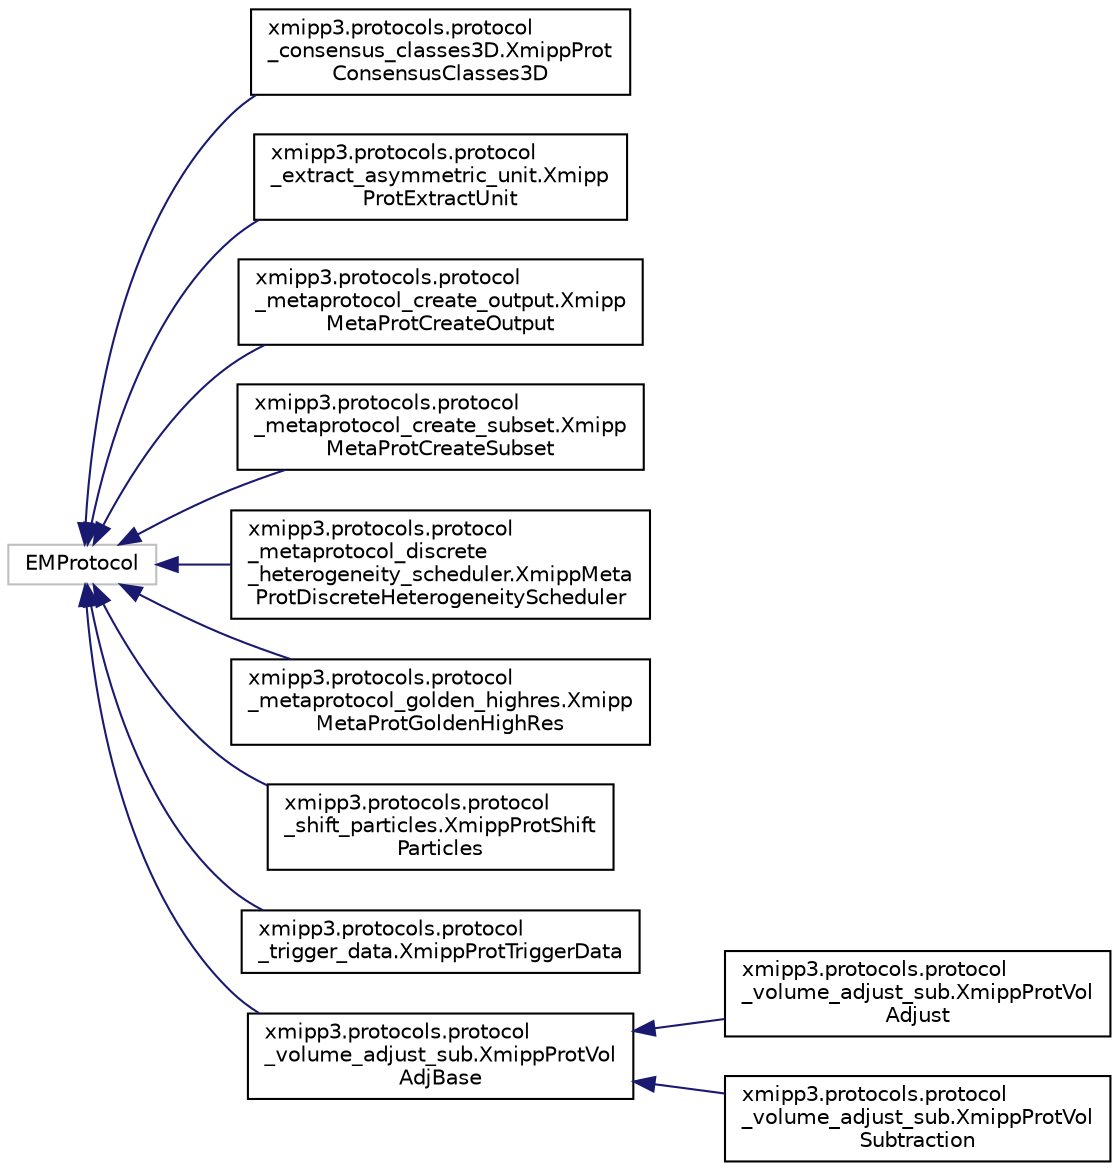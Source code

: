 digraph "Graphical Class Hierarchy"
{
  edge [fontname="Helvetica",fontsize="10",labelfontname="Helvetica",labelfontsize="10"];
  node [fontname="Helvetica",fontsize="10",shape=record];
  rankdir="LR";
  Node483 [label="EMProtocol",height=0.2,width=0.4,color="grey75", fillcolor="white", style="filled"];
  Node483 -> Node0 [dir="back",color="midnightblue",fontsize="10",style="solid",fontname="Helvetica"];
  Node0 [label="xmipp3.protocols.protocol\l_consensus_classes3D.XmippProt\lConsensusClasses3D",height=0.2,width=0.4,color="black", fillcolor="white", style="filled",URL="$classxmipp3_1_1protocols_1_1protocol__consensus__classes3D_1_1XmippProtConsensusClasses3D.html"];
  Node483 -> Node485 [dir="back",color="midnightblue",fontsize="10",style="solid",fontname="Helvetica"];
  Node485 [label="xmipp3.protocols.protocol\l_extract_asymmetric_unit.Xmipp\lProtExtractUnit",height=0.2,width=0.4,color="black", fillcolor="white", style="filled",URL="$classxmipp3_1_1protocols_1_1protocol__extract__asymmetric__unit_1_1XmippProtExtractUnit.html"];
  Node483 -> Node486 [dir="back",color="midnightblue",fontsize="10",style="solid",fontname="Helvetica"];
  Node486 [label="xmipp3.protocols.protocol\l_metaprotocol_create_output.Xmipp\lMetaProtCreateOutput",height=0.2,width=0.4,color="black", fillcolor="white", style="filled",URL="$classxmipp3_1_1protocols_1_1protocol__metaprotocol__create__output_1_1XmippMetaProtCreateOutput.html"];
  Node483 -> Node487 [dir="back",color="midnightblue",fontsize="10",style="solid",fontname="Helvetica"];
  Node487 [label="xmipp3.protocols.protocol\l_metaprotocol_create_subset.Xmipp\lMetaProtCreateSubset",height=0.2,width=0.4,color="black", fillcolor="white", style="filled",URL="$classxmipp3_1_1protocols_1_1protocol__metaprotocol__create__subset_1_1XmippMetaProtCreateSubset.html"];
  Node483 -> Node488 [dir="back",color="midnightblue",fontsize="10",style="solid",fontname="Helvetica"];
  Node488 [label="xmipp3.protocols.protocol\l_metaprotocol_discrete\l_heterogeneity_scheduler.XmippMeta\lProtDiscreteHeterogeneityScheduler",height=0.2,width=0.4,color="black", fillcolor="white", style="filled",URL="$classxmipp3_1_1protocols_1_1protocol__metaprotocol__discrete__heterogeneity__scheduler_1_1XmippM3f62c4fa4b97f32867598eeede2b093c.html"];
  Node483 -> Node489 [dir="back",color="midnightblue",fontsize="10",style="solid",fontname="Helvetica"];
  Node489 [label="xmipp3.protocols.protocol\l_metaprotocol_golden_highres.Xmipp\lMetaProtGoldenHighRes",height=0.2,width=0.4,color="black", fillcolor="white", style="filled",URL="$classxmipp3_1_1protocols_1_1protocol__metaprotocol__golden__highres_1_1XmippMetaProtGoldenHighRes.html"];
  Node483 -> Node490 [dir="back",color="midnightblue",fontsize="10",style="solid",fontname="Helvetica"];
  Node490 [label="xmipp3.protocols.protocol\l_shift_particles.XmippProtShift\lParticles",height=0.2,width=0.4,color="black", fillcolor="white", style="filled",URL="$classxmipp3_1_1protocols_1_1protocol__shift__particles_1_1XmippProtShiftParticles.html"];
  Node483 -> Node491 [dir="back",color="midnightblue",fontsize="10",style="solid",fontname="Helvetica"];
  Node491 [label="xmipp3.protocols.protocol\l_trigger_data.XmippProtTriggerData",height=0.2,width=0.4,color="black", fillcolor="white", style="filled",URL="$classxmipp3_1_1protocols_1_1protocol__trigger__data_1_1XmippProtTriggerData.html"];
  Node483 -> Node492 [dir="back",color="midnightblue",fontsize="10",style="solid",fontname="Helvetica"];
  Node492 [label="xmipp3.protocols.protocol\l_volume_adjust_sub.XmippProtVol\lAdjBase",height=0.2,width=0.4,color="black", fillcolor="white", style="filled",URL="$classxmipp3_1_1protocols_1_1protocol__volume__adjust__sub_1_1XmippProtVolAdjBase.html"];
  Node492 -> Node493 [dir="back",color="midnightblue",fontsize="10",style="solid",fontname="Helvetica"];
  Node493 [label="xmipp3.protocols.protocol\l_volume_adjust_sub.XmippProtVol\lAdjust",height=0.2,width=0.4,color="black", fillcolor="white", style="filled",URL="$classxmipp3_1_1protocols_1_1protocol__volume__adjust__sub_1_1XmippProtVolAdjust.html"];
  Node492 -> Node494 [dir="back",color="midnightblue",fontsize="10",style="solid",fontname="Helvetica"];
  Node494 [label="xmipp3.protocols.protocol\l_volume_adjust_sub.XmippProtVol\lSubtraction",height=0.2,width=0.4,color="black", fillcolor="white", style="filled",URL="$classxmipp3_1_1protocols_1_1protocol__volume__adjust__sub_1_1XmippProtVolSubtraction.html"];
}
